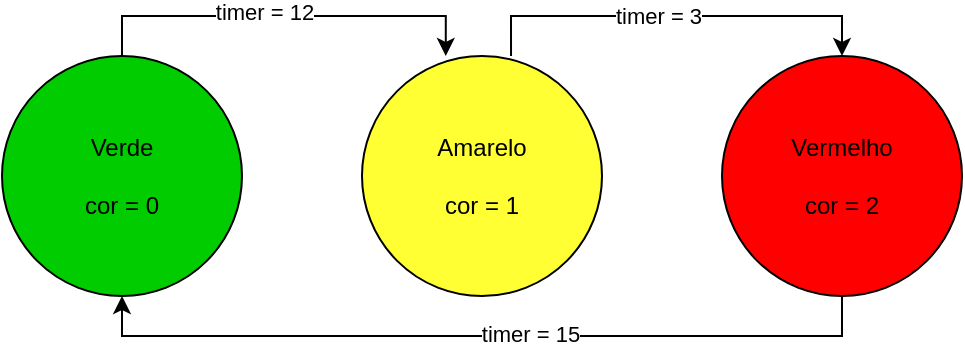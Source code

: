 <mxfile version="26.0.16">
  <diagram id="C5RBs43oDa-KdzZeNtuy" name="Page-1">
    <mxGraphModel dx="863" dy="447" grid="1" gridSize="10" guides="1" tooltips="1" connect="1" arrows="1" fold="1" page="1" pageScale="1" pageWidth="827" pageHeight="1169" math="0" shadow="0">
      <root>
        <mxCell id="WIyWlLk6GJQsqaUBKTNV-0" />
        <mxCell id="WIyWlLk6GJQsqaUBKTNV-1" parent="WIyWlLk6GJQsqaUBKTNV-0" />
        <mxCell id="mCqznvlErVC9nx65i13s-3" style="edgeStyle=orthogonalEdgeStyle;rounded=0;orthogonalLoop=1;jettySize=auto;html=1;exitX=0.5;exitY=0;exitDx=0;exitDy=0;entryX=0.349;entryY=0;entryDx=0;entryDy=0;entryPerimeter=0;" edge="1" parent="WIyWlLk6GJQsqaUBKTNV-1" source="mCqznvlErVC9nx65i13s-0" target="mCqznvlErVC9nx65i13s-1">
          <mxGeometry relative="1" as="geometry" />
        </mxCell>
        <mxCell id="mCqznvlErVC9nx65i13s-8" value="timer = 12" style="edgeLabel;html=1;align=center;verticalAlign=middle;resizable=0;points=[];" vertex="1" connectable="0" parent="mCqznvlErVC9nx65i13s-3">
          <mxGeometry x="-0.105" y="2" relative="1" as="geometry">
            <mxPoint as="offset" />
          </mxGeometry>
        </mxCell>
        <mxCell id="mCqznvlErVC9nx65i13s-0" value="&lt;div&gt;Verde&lt;/div&gt;&lt;div&gt;&lt;br&gt;&lt;/div&gt;&lt;div&gt;cor = 0&lt;br&gt;&lt;/div&gt;" style="ellipse;whiteSpace=wrap;html=1;aspect=fixed;fillColor=#00CC00;" vertex="1" parent="WIyWlLk6GJQsqaUBKTNV-1">
          <mxGeometry x="120" y="130" width="120" height="120" as="geometry" />
        </mxCell>
        <mxCell id="mCqznvlErVC9nx65i13s-5" style="edgeStyle=orthogonalEdgeStyle;rounded=0;orthogonalLoop=1;jettySize=auto;html=1;exitX=0.621;exitY=0;exitDx=0;exitDy=0;entryX=0.5;entryY=0;entryDx=0;entryDy=0;exitPerimeter=0;" edge="1" parent="WIyWlLk6GJQsqaUBKTNV-1" source="mCqznvlErVC9nx65i13s-1" target="mCqznvlErVC9nx65i13s-2">
          <mxGeometry relative="1" as="geometry" />
        </mxCell>
        <mxCell id="mCqznvlErVC9nx65i13s-9" value="timer = 3" style="edgeLabel;html=1;align=center;verticalAlign=middle;resizable=0;points=[];" vertex="1" connectable="0" parent="mCqznvlErVC9nx65i13s-5">
          <mxGeometry x="-0.091" relative="1" as="geometry">
            <mxPoint as="offset" />
          </mxGeometry>
        </mxCell>
        <mxCell id="mCqznvlErVC9nx65i13s-1" value="&lt;div&gt;Amarelo&lt;/div&gt;&lt;div&gt;&lt;br&gt;&lt;/div&gt;&lt;div&gt;cor = 1&lt;br&gt;&lt;/div&gt;" style="ellipse;whiteSpace=wrap;html=1;aspect=fixed;fillColor=#FFFF33;" vertex="1" parent="WIyWlLk6GJQsqaUBKTNV-1">
          <mxGeometry x="300" y="130" width="120" height="120" as="geometry" />
        </mxCell>
        <mxCell id="mCqznvlErVC9nx65i13s-7" style="edgeStyle=orthogonalEdgeStyle;rounded=0;orthogonalLoop=1;jettySize=auto;html=1;exitX=0.5;exitY=1;exitDx=0;exitDy=0;entryX=0.5;entryY=1;entryDx=0;entryDy=0;" edge="1" parent="WIyWlLk6GJQsqaUBKTNV-1" source="mCqznvlErVC9nx65i13s-2" target="mCqznvlErVC9nx65i13s-0">
          <mxGeometry relative="1" as="geometry" />
        </mxCell>
        <mxCell id="mCqznvlErVC9nx65i13s-10" value="timer = 15" style="edgeLabel;html=1;align=center;verticalAlign=middle;resizable=0;points=[];" vertex="1" connectable="0" parent="mCqznvlErVC9nx65i13s-7">
          <mxGeometry x="-0.118" y="-1" relative="1" as="geometry">
            <mxPoint as="offset" />
          </mxGeometry>
        </mxCell>
        <mxCell id="mCqznvlErVC9nx65i13s-2" value="&lt;div&gt;Vermelho&lt;/div&gt;&lt;div&gt;&lt;br&gt;&lt;/div&gt;&lt;div&gt;cor = 2&lt;br&gt;&lt;/div&gt;" style="ellipse;whiteSpace=wrap;html=1;aspect=fixed;fillColor=#FF0000;" vertex="1" parent="WIyWlLk6GJQsqaUBKTNV-1">
          <mxGeometry x="480" y="130" width="120" height="120" as="geometry" />
        </mxCell>
      </root>
    </mxGraphModel>
  </diagram>
</mxfile>
